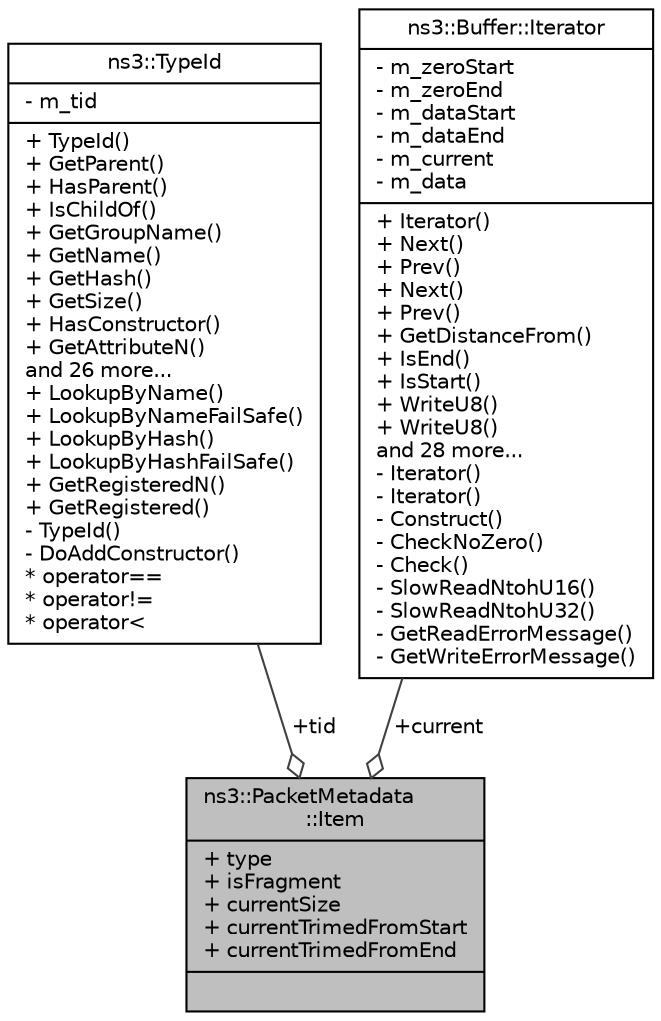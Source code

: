 digraph "ns3::PacketMetadata::Item"
{
  edge [fontname="Helvetica",fontsize="10",labelfontname="Helvetica",labelfontsize="10"];
  node [fontname="Helvetica",fontsize="10",shape=record];
  Node1 [label="{ns3::PacketMetadata\l::Item\n|+ type\l+ isFragment\l+ currentSize\l+ currentTrimedFromStart\l+ currentTrimedFromEnd\l|}",height=0.2,width=0.4,color="black", fillcolor="grey75", style="filled", fontcolor="black"];
  Node2 -> Node1 [color="grey25",fontsize="10",style="solid",label=" +tid" ,arrowhead="odiamond"];
  Node2 [label="{ns3::TypeId\n|- m_tid\l|+ TypeId()\l+ GetParent()\l+ HasParent()\l+ IsChildOf()\l+ GetGroupName()\l+ GetName()\l+ GetHash()\l+ GetSize()\l+ HasConstructor()\l+ GetAttributeN()\land 26 more...\l+ LookupByName()\l+ LookupByNameFailSafe()\l+ LookupByHash()\l+ LookupByHashFailSafe()\l+ GetRegisteredN()\l+ GetRegistered()\l- TypeId()\l- DoAddConstructor()\l* operator==\l* operator!=\l* operator\<\l}",height=0.2,width=0.4,color="black", fillcolor="white", style="filled",URL="$d6/d11/classns3_1_1TypeId.html",tooltip="a unique identifier for an interface. "];
  Node3 -> Node1 [color="grey25",fontsize="10",style="solid",label=" +current" ,arrowhead="odiamond"];
  Node3 [label="{ns3::Buffer::Iterator\n|- m_zeroStart\l- m_zeroEnd\l- m_dataStart\l- m_dataEnd\l- m_current\l- m_data\l|+ Iterator()\l+ Next()\l+ Prev()\l+ Next()\l+ Prev()\l+ GetDistanceFrom()\l+ IsEnd()\l+ IsStart()\l+ WriteU8()\l+ WriteU8()\land 28 more...\l- Iterator()\l- Iterator()\l- Construct()\l- CheckNoZero()\l- Check()\l- SlowReadNtohU16()\l- SlowReadNtohU32()\l- GetReadErrorMessage()\l- GetWriteErrorMessage()\l}",height=0.2,width=0.4,color="black", fillcolor="white", style="filled",URL="$d0/daf/classns3_1_1Buffer_1_1Iterator.html",tooltip="iterator in a Buffer instance "];
}
